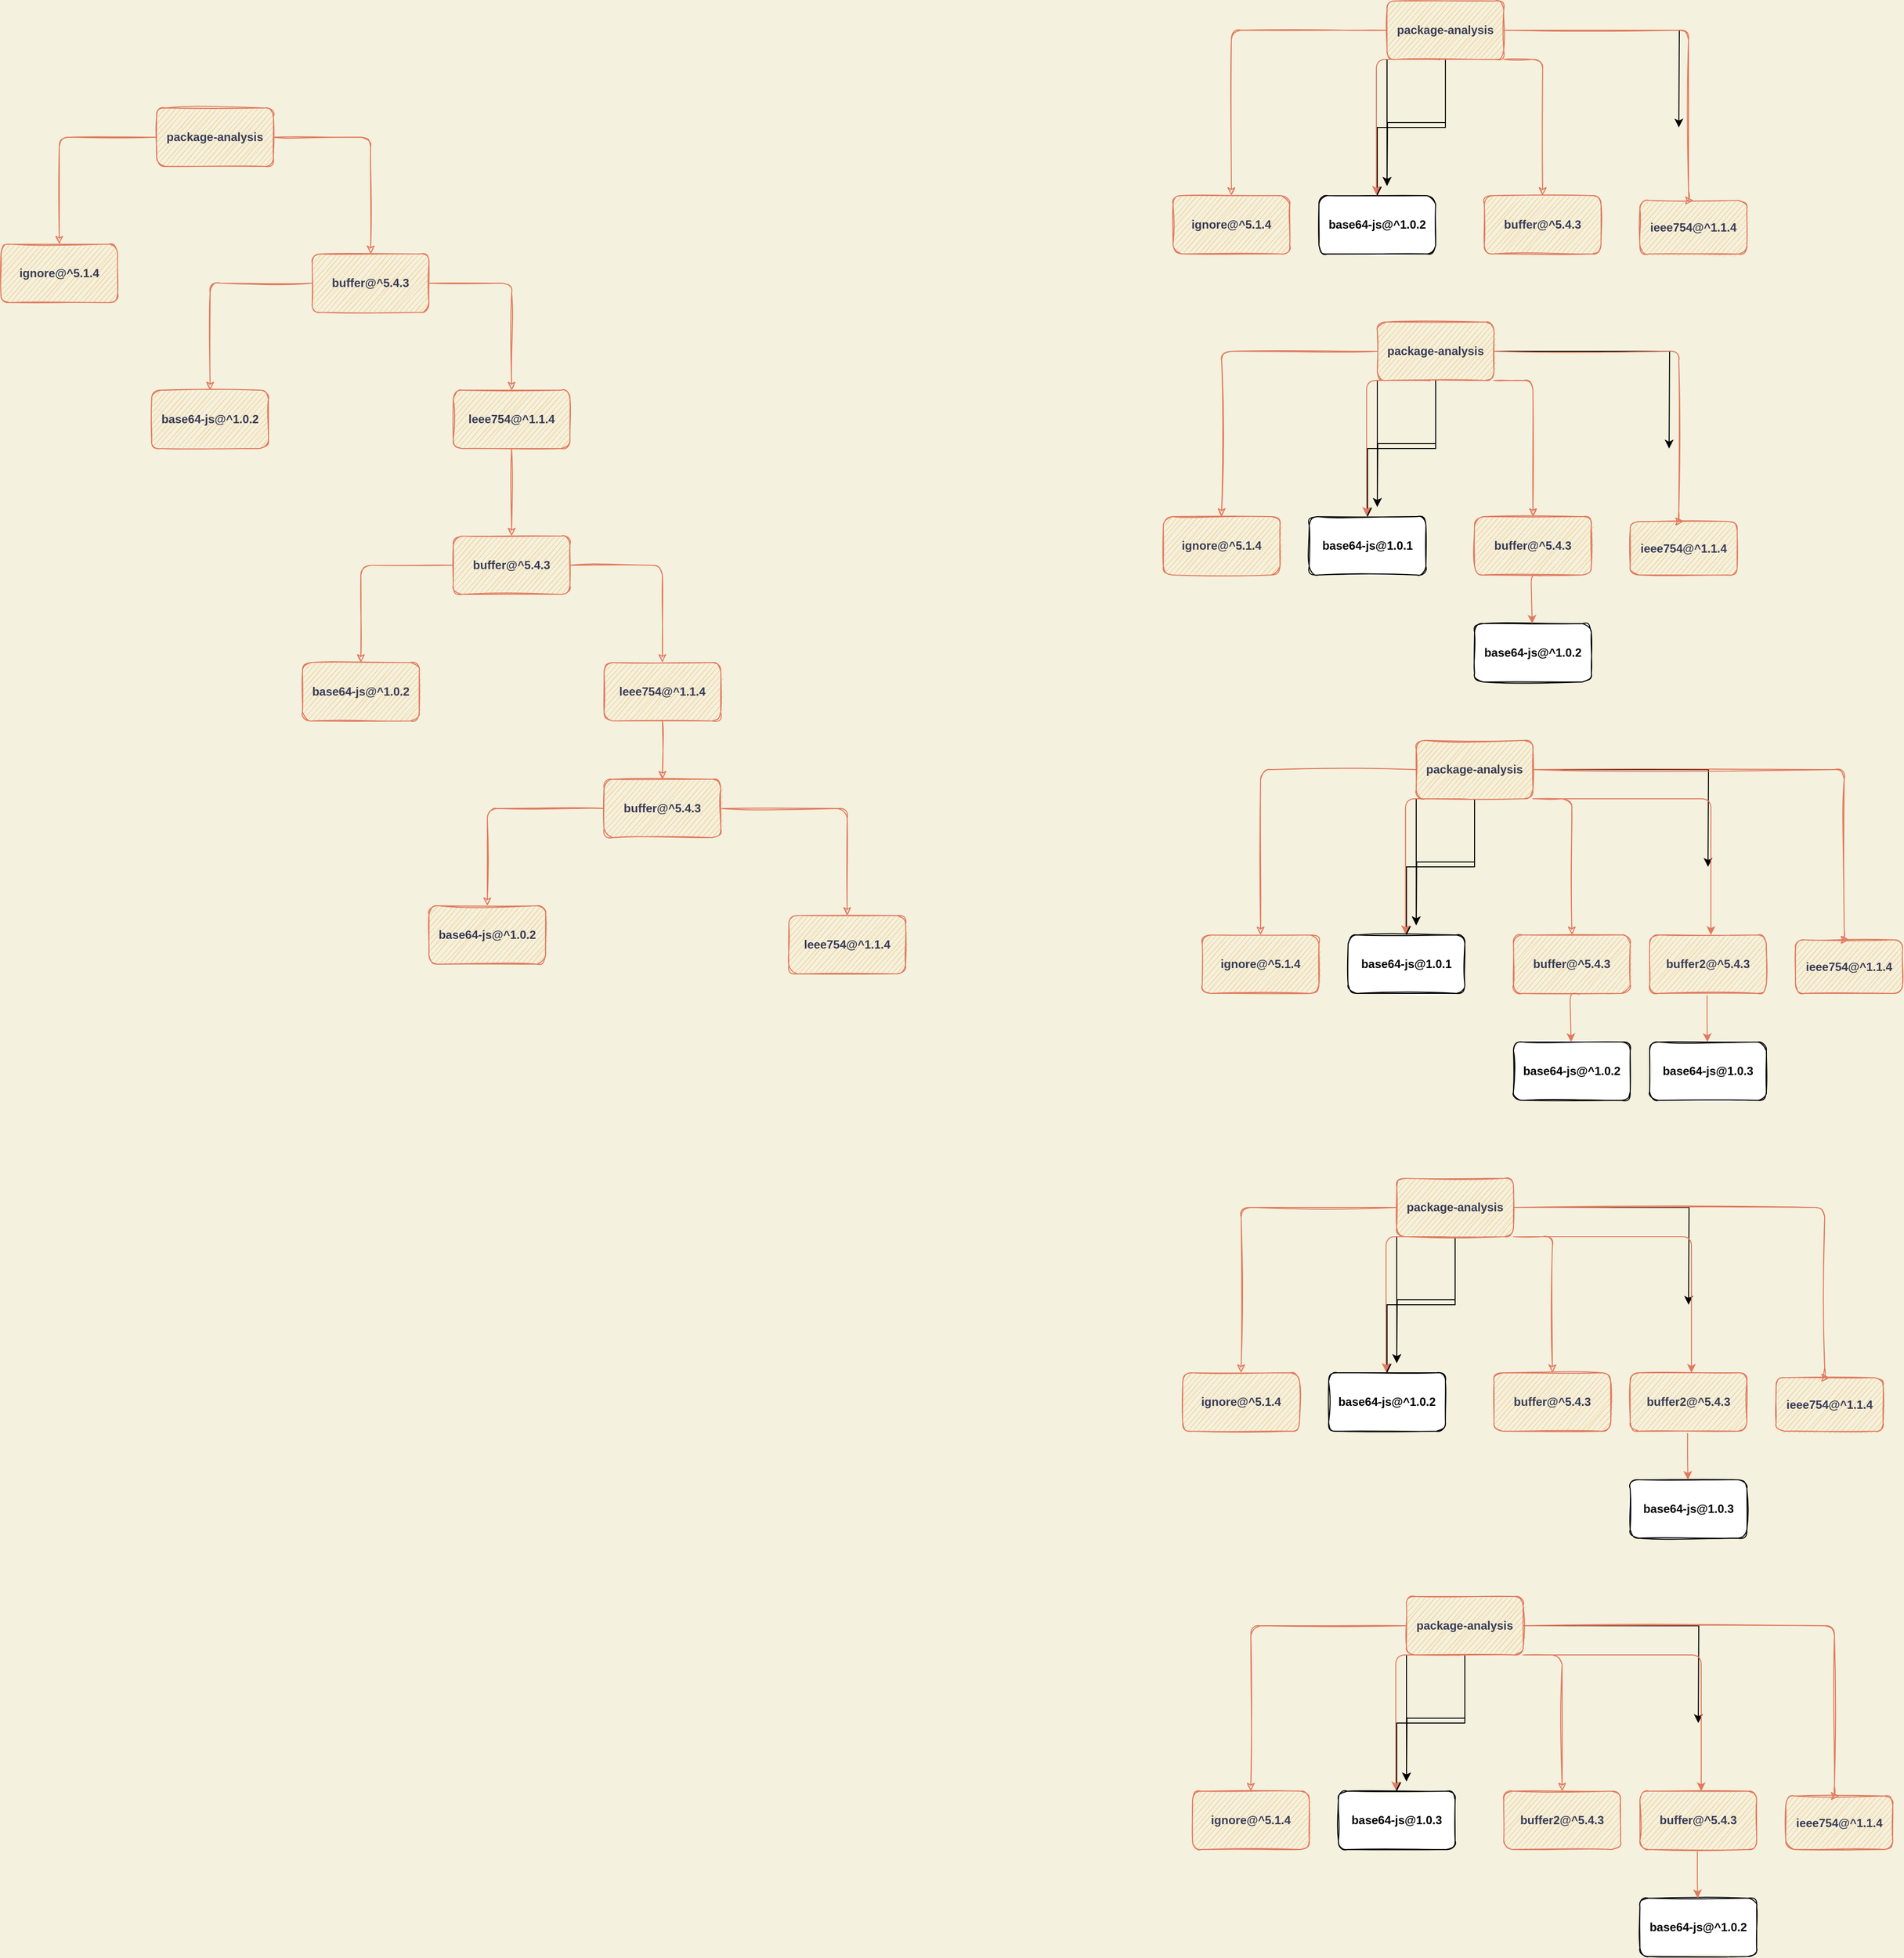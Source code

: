<mxfile>
    <diagram id="XUI0HXXx9e6iqum24-Aj" name="第 1 页">
        <mxGraphModel dx="760" dy="451" grid="1" gridSize="10" guides="1" tooltips="1" connect="0" arrows="0" fold="1" page="1" pageScale="1" pageWidth="2339" pageHeight="3300" background="#F4F1DE" math="0" shadow="0">
            <root>
                <mxCell id="0"/>
                <mxCell id="1" parent="0"/>
                <mxCell id="4" value="" style="edgeStyle=orthogonalEdgeStyle;orthogonalLoop=1;jettySize=auto;html=1;strokeColor=#E07A5F;fontColor=#393C56;labelBackgroundColor=#F4F1DE;sketch=1;fontStyle=1" parent="1" source="2" target="3" edge="1">
                    <mxGeometry relative="1" as="geometry"/>
                </mxCell>
                <mxCell id="6" value="" style="edgeStyle=orthogonalEdgeStyle;orthogonalLoop=1;jettySize=auto;html=1;strokeColor=#E07A5F;fontColor=#393C56;labelBackgroundColor=#F4F1DE;sketch=1;fontStyle=1" parent="1" source="2" target="5" edge="1">
                    <mxGeometry relative="1" as="geometry"/>
                </mxCell>
                <mxCell id="2" value="package-analysis" style="whiteSpace=wrap;html=1;fillColor=#F2CC8F;strokeColor=#E07A5F;fontColor=#393C56;sketch=1;rounded=1;fontStyle=1" parent="1" vertex="1">
                    <mxGeometry x="185" y="190" width="120" height="60" as="geometry"/>
                </mxCell>
                <mxCell id="3" value="ignore@^5.1.4" style="whiteSpace=wrap;html=1;fillColor=#F2CC8F;strokeColor=#E07A5F;fontColor=#393C56;sketch=1;rounded=1;fontStyle=1" parent="1" vertex="1">
                    <mxGeometry x="25" y="330" width="120" height="60" as="geometry"/>
                </mxCell>
                <mxCell id="11" style="edgeStyle=orthogonalEdgeStyle;orthogonalLoop=1;jettySize=auto;html=1;exitX=0;exitY=0.5;exitDx=0;exitDy=0;entryX=0.5;entryY=0;entryDx=0;entryDy=0;strokeColor=#E07A5F;fontColor=#393C56;labelBackgroundColor=#F4F1DE;sketch=1;fontStyle=1" parent="1" source="5" target="7" edge="1">
                    <mxGeometry relative="1" as="geometry"/>
                </mxCell>
                <mxCell id="12" style="edgeStyle=orthogonalEdgeStyle;orthogonalLoop=1;jettySize=auto;html=1;exitX=1;exitY=0.5;exitDx=0;exitDy=0;strokeColor=#E07A5F;fontColor=#393C56;labelBackgroundColor=#F4F1DE;sketch=1;fontStyle=1" parent="1" source="5" target="8" edge="1">
                    <mxGeometry relative="1" as="geometry"/>
                </mxCell>
                <mxCell id="5" value="buffer@^5.4.3" style="whiteSpace=wrap;html=1;fillColor=#F2CC8F;strokeColor=#E07A5F;fontColor=#393C56;sketch=1;rounded=1;fontStyle=1" parent="1" vertex="1">
                    <mxGeometry x="345" y="340" width="120" height="60" as="geometry"/>
                </mxCell>
                <mxCell id="7" value="base64-js@^1.0.2" style="whiteSpace=wrap;html=1;fillColor=#F2CC8F;strokeColor=#E07A5F;fontColor=#393C56;sketch=1;rounded=1;fontStyle=1" parent="1" vertex="1">
                    <mxGeometry x="180" y="480" width="120" height="60" as="geometry"/>
                </mxCell>
                <mxCell id="33" style="edgeStyle=orthogonalEdgeStyle;rounded=1;sketch=1;orthogonalLoop=1;jettySize=auto;html=1;exitX=0.5;exitY=1;exitDx=0;exitDy=0;entryX=0.5;entryY=0;entryDx=0;entryDy=0;fontColor=#393C56;strokeColor=#E07A5F;fillColor=#F2CC8F;fontStyle=1" parent="1" source="8" target="19" edge="1">
                    <mxGeometry relative="1" as="geometry"/>
                </mxCell>
                <mxCell id="8" value="leee754@^1.1.4" style="whiteSpace=wrap;html=1;fillColor=#F2CC8F;strokeColor=#E07A5F;fontColor=#393C56;sketch=1;rounded=1;fontStyle=1" parent="1" vertex="1">
                    <mxGeometry x="490" y="480" width="120" height="60" as="geometry"/>
                </mxCell>
                <mxCell id="17" style="edgeStyle=orthogonalEdgeStyle;orthogonalLoop=1;jettySize=auto;html=1;exitX=0;exitY=0.5;exitDx=0;exitDy=0;entryX=0.5;entryY=0;entryDx=0;entryDy=0;strokeColor=#E07A5F;fontColor=#393C56;labelBackgroundColor=#F4F1DE;sketch=1;fontStyle=1" parent="1" source="19" target="20" edge="1">
                    <mxGeometry relative="1" as="geometry"/>
                </mxCell>
                <mxCell id="18" style="edgeStyle=orthogonalEdgeStyle;orthogonalLoop=1;jettySize=auto;html=1;exitX=1;exitY=0.5;exitDx=0;exitDy=0;strokeColor=#E07A5F;fontColor=#393C56;labelBackgroundColor=#F4F1DE;sketch=1;fontStyle=1" parent="1" source="19" target="21" edge="1">
                    <mxGeometry relative="1" as="geometry"/>
                </mxCell>
                <mxCell id="19" value="buffer@^5.4.3" style="whiteSpace=wrap;html=1;fillColor=#F2CC8F;strokeColor=#E07A5F;fontColor=#393C56;sketch=1;rounded=1;fontStyle=1" parent="1" vertex="1">
                    <mxGeometry x="490" y="630" width="120" height="60" as="geometry"/>
                </mxCell>
                <mxCell id="20" value="base64-js@^1.0.2" style="whiteSpace=wrap;html=1;fillColor=#F2CC8F;strokeColor=#E07A5F;fontColor=#393C56;sketch=1;rounded=1;fontStyle=1" parent="1" vertex="1">
                    <mxGeometry x="335" y="760" width="120" height="60" as="geometry"/>
                </mxCell>
                <mxCell id="34" style="edgeStyle=orthogonalEdgeStyle;rounded=1;sketch=1;orthogonalLoop=1;jettySize=auto;html=1;exitX=0.5;exitY=1;exitDx=0;exitDy=0;entryX=0.5;entryY=0;entryDx=0;entryDy=0;fontColor=#393C56;strokeColor=#E07A5F;fillColor=#F2CC8F;fontStyle=1" parent="1" source="21" target="30" edge="1">
                    <mxGeometry relative="1" as="geometry"/>
                </mxCell>
                <mxCell id="21" value="leee754@^1.1.4" style="whiteSpace=wrap;html=1;fillColor=#F2CC8F;strokeColor=#E07A5F;fontColor=#393C56;sketch=1;rounded=1;fontStyle=1" parent="1" vertex="1">
                    <mxGeometry x="645" y="760" width="120" height="60" as="geometry"/>
                </mxCell>
                <mxCell id="28" style="edgeStyle=orthogonalEdgeStyle;orthogonalLoop=1;jettySize=auto;html=1;exitX=0;exitY=0.5;exitDx=0;exitDy=0;entryX=0.5;entryY=0;entryDx=0;entryDy=0;strokeColor=#E07A5F;fontColor=#393C56;labelBackgroundColor=#F4F1DE;sketch=1;fontStyle=1" parent="1" source="30" target="31" edge="1">
                    <mxGeometry relative="1" as="geometry"/>
                </mxCell>
                <mxCell id="29" style="edgeStyle=orthogonalEdgeStyle;orthogonalLoop=1;jettySize=auto;html=1;exitX=1;exitY=0.5;exitDx=0;exitDy=0;strokeColor=#E07A5F;fontColor=#393C56;labelBackgroundColor=#F4F1DE;sketch=1;fontStyle=1" parent="1" source="30" target="32" edge="1">
                    <mxGeometry relative="1" as="geometry"/>
                </mxCell>
                <mxCell id="30" value="buffer@^5.4.3" style="whiteSpace=wrap;html=1;fillColor=#F2CC8F;strokeColor=#E07A5F;fontColor=#393C56;sketch=1;rounded=1;fontStyle=1" parent="1" vertex="1">
                    <mxGeometry x="645" y="880" width="120" height="60" as="geometry"/>
                </mxCell>
                <mxCell id="31" value="base64-js@^1.0.2" style="whiteSpace=wrap;html=1;fillColor=#F2CC8F;strokeColor=#E07A5F;fontColor=#393C56;sketch=1;rounded=1;fontStyle=1" parent="1" vertex="1">
                    <mxGeometry x="465" y="1010" width="120" height="60" as="geometry"/>
                </mxCell>
                <mxCell id="32" value="leee754@^1.1.4" style="whiteSpace=wrap;html=1;fillColor=#F2CC8F;strokeColor=#E07A5F;fontColor=#393C56;sketch=1;rounded=1;fontStyle=1" parent="1" vertex="1">
                    <mxGeometry x="835" y="1020" width="120" height="60" as="geometry"/>
                </mxCell>
                <mxCell id="35" value="" style="edgeStyle=orthogonalEdgeStyle;orthogonalLoop=1;jettySize=auto;html=1;strokeColor=#E07A5F;fontColor=#393C56;labelBackgroundColor=#F4F1DE;sketch=1;fontStyle=1;exitX=0;exitY=0.5;exitDx=0;exitDy=0;" parent="1" source="37" target="38" edge="1">
                    <mxGeometry relative="1" as="geometry">
                        <mxPoint x="1430" y="120" as="sourcePoint"/>
                    </mxGeometry>
                </mxCell>
                <mxCell id="36" value="" style="edgeStyle=orthogonalEdgeStyle;orthogonalLoop=1;jettySize=auto;html=1;strokeColor=#E07A5F;fontColor=#393C56;labelBackgroundColor=#F4F1DE;sketch=1;fontStyle=1" parent="1" source="37" target="39" edge="1">
                    <mxGeometry relative="1" as="geometry">
                        <Array as="points">
                            <mxPoint x="1610" y="140"/>
                        </Array>
                    </mxGeometry>
                </mxCell>
                <mxCell id="42" value="" style="edgeStyle=orthogonalEdgeStyle;rounded=0;orthogonalLoop=1;jettySize=auto;html=1;" parent="1" source="37" target="41" edge="1">
                    <mxGeometry relative="1" as="geometry"/>
                </mxCell>
                <mxCell id="43" style="edgeStyle=orthogonalEdgeStyle;rounded=0;orthogonalLoop=1;jettySize=auto;html=1;" parent="1" source="37" edge="1">
                    <mxGeometry relative="1" as="geometry">
                        <mxPoint x="1450" y="270" as="targetPoint"/>
                    </mxGeometry>
                </mxCell>
                <mxCell id="44" style="edgeStyle=orthogonalEdgeStyle;rounded=0;orthogonalLoop=1;jettySize=auto;html=1;exitX=0.5;exitY=1;exitDx=0;exitDy=0;entryX=0.5;entryY=0;entryDx=0;entryDy=0;" parent="1" source="37" target="41" edge="1">
                    <mxGeometry relative="1" as="geometry"/>
                </mxCell>
                <mxCell id="45" style="edgeStyle=orthogonalEdgeStyle;rounded=0;orthogonalLoop=1;jettySize=auto;html=1;exitX=0.5;exitY=1;exitDx=0;exitDy=0;" parent="1" source="37" target="41" edge="1">
                    <mxGeometry relative="1" as="geometry"/>
                </mxCell>
                <mxCell id="46" style="edgeStyle=orthogonalEdgeStyle;rounded=0;orthogonalLoop=1;jettySize=auto;html=1;" parent="1" source="37" edge="1">
                    <mxGeometry relative="1" as="geometry">
                        <mxPoint x="1450" y="270" as="targetPoint"/>
                        <Array as="points">
                            <mxPoint x="1450" y="140"/>
                        </Array>
                    </mxGeometry>
                </mxCell>
                <mxCell id="47" style="edgeStyle=orthogonalEdgeStyle;rounded=1;orthogonalLoop=1;jettySize=auto;html=1;exitX=0.45;exitY=1.017;exitDx=0;exitDy=0;strokeColor=#E07A5F;entryX=0.492;entryY=-0.015;entryDx=0;entryDy=0;entryPerimeter=0;exitPerimeter=0;" parent="1" source="37" target="41" edge="1">
                    <mxGeometry relative="1" as="geometry">
                        <mxPoint x="1480" y="230" as="targetPoint"/>
                        <Array as="points">
                            <mxPoint x="1504" y="140"/>
                            <mxPoint x="1439" y="140"/>
                        </Array>
                    </mxGeometry>
                </mxCell>
                <mxCell id="55" style="edgeStyle=orthogonalEdgeStyle;rounded=0;orthogonalLoop=1;jettySize=auto;html=1;exitX=1;exitY=0.5;exitDx=0;exitDy=0;fontColor=#00FF80;" parent="1" source="37" edge="1">
                    <mxGeometry relative="1" as="geometry">
                        <mxPoint x="1750" y="210" as="targetPoint"/>
                    </mxGeometry>
                </mxCell>
                <mxCell id="37" value="package-analysis" style="whiteSpace=wrap;html=1;fillColor=#F2CC8F;strokeColor=#E07A5F;fontColor=#393C56;sketch=1;rounded=1;fontStyle=1" parent="1" vertex="1">
                    <mxGeometry x="1450" y="80" width="120" height="60" as="geometry"/>
                </mxCell>
                <mxCell id="38" value="ignore@^5.1.4" style="whiteSpace=wrap;html=1;fillColor=#F2CC8F;strokeColor=#E07A5F;fontColor=#393C56;sketch=1;rounded=1;fontStyle=1" parent="1" vertex="1">
                    <mxGeometry x="1230" y="280" width="120" height="60" as="geometry"/>
                </mxCell>
                <mxCell id="39" value="buffer@^5.4.3" style="whiteSpace=wrap;html=1;fillColor=#F2CC8F;strokeColor=#E07A5F;fontColor=#393C56;sketch=1;rounded=1;fontStyle=1" parent="1" vertex="1">
                    <mxGeometry x="1550" y="280" width="120" height="60" as="geometry"/>
                </mxCell>
                <mxCell id="41" value="base64-js@^1.0.2" style="whiteSpace=wrap;html=1;sketch=1;rounded=1;fontStyle=1" parent="1" vertex="1">
                    <mxGeometry x="1380" y="280" width="120" height="60" as="geometry"/>
                </mxCell>
                <mxCell id="49" value="ieee754@^1.1.4" style="whiteSpace=wrap;html=1;fillColor=#F2CC8F;strokeColor=#E07A5F;fontColor=#393C56;sketch=1;rounded=1;fontStyle=1;arcSize=16;" parent="1" vertex="1">
                    <mxGeometry x="1710" y="285" width="110" height="55" as="geometry"/>
                </mxCell>
                <mxCell id="56" value="" style="edgeStyle=orthogonalEdgeStyle;orthogonalLoop=1;jettySize=auto;html=1;strokeColor=#E07A5F;fontColor=#393C56;labelBackgroundColor=#F4F1DE;sketch=1;fontStyle=1;exitX=1;exitY=0.5;exitDx=0;exitDy=0;entryX=0.5;entryY=0;entryDx=0;entryDy=0;" parent="1" source="37" target="49" edge="1">
                    <mxGeometry relative="1" as="geometry">
                        <mxPoint x="1570" y="120" as="sourcePoint"/>
                        <mxPoint x="1300" y="290" as="targetPoint"/>
                        <Array as="points">
                            <mxPoint x="1760" y="110"/>
                            <mxPoint x="1760" y="285"/>
                        </Array>
                    </mxGeometry>
                </mxCell>
                <mxCell id="58" value="" style="edgeStyle=orthogonalEdgeStyle;orthogonalLoop=1;jettySize=auto;html=1;strokeColor=#E07A5F;fontColor=#393C56;labelBackgroundColor=#F4F1DE;sketch=1;fontStyle=1;exitX=0;exitY=0.5;exitDx=0;exitDy=0;" parent="1" source="67" target="68" edge="1">
                    <mxGeometry relative="1" as="geometry">
                        <mxPoint x="1420" y="450" as="sourcePoint"/>
                    </mxGeometry>
                </mxCell>
                <mxCell id="59" value="" style="edgeStyle=orthogonalEdgeStyle;orthogonalLoop=1;jettySize=auto;html=1;strokeColor=#E07A5F;fontColor=#393C56;labelBackgroundColor=#F4F1DE;sketch=1;fontStyle=1" parent="1" source="67" target="69" edge="1">
                    <mxGeometry relative="1" as="geometry">
                        <Array as="points">
                            <mxPoint x="1600" y="470"/>
                        </Array>
                    </mxGeometry>
                </mxCell>
                <mxCell id="60" value="" style="edgeStyle=orthogonalEdgeStyle;rounded=0;orthogonalLoop=1;jettySize=auto;html=1;" parent="1" source="67" target="70" edge="1">
                    <mxGeometry relative="1" as="geometry"/>
                </mxCell>
                <mxCell id="61" style="edgeStyle=orthogonalEdgeStyle;rounded=0;orthogonalLoop=1;jettySize=auto;html=1;" parent="1" source="67" edge="1">
                    <mxGeometry relative="1" as="geometry">
                        <mxPoint x="1440" y="600" as="targetPoint"/>
                    </mxGeometry>
                </mxCell>
                <mxCell id="62" style="edgeStyle=orthogonalEdgeStyle;rounded=0;orthogonalLoop=1;jettySize=auto;html=1;exitX=0.5;exitY=1;exitDx=0;exitDy=0;entryX=0.5;entryY=0;entryDx=0;entryDy=0;" parent="1" source="67" target="70" edge="1">
                    <mxGeometry relative="1" as="geometry"/>
                </mxCell>
                <mxCell id="63" style="edgeStyle=orthogonalEdgeStyle;rounded=0;orthogonalLoop=1;jettySize=auto;html=1;exitX=0.5;exitY=1;exitDx=0;exitDy=0;" parent="1" source="67" target="70" edge="1">
                    <mxGeometry relative="1" as="geometry"/>
                </mxCell>
                <mxCell id="64" style="edgeStyle=orthogonalEdgeStyle;rounded=0;orthogonalLoop=1;jettySize=auto;html=1;" parent="1" source="67" edge="1">
                    <mxGeometry relative="1" as="geometry">
                        <mxPoint x="1440" y="600" as="targetPoint"/>
                        <Array as="points">
                            <mxPoint x="1440" y="470"/>
                        </Array>
                    </mxGeometry>
                </mxCell>
                <mxCell id="65" style="edgeStyle=orthogonalEdgeStyle;rounded=1;orthogonalLoop=1;jettySize=auto;html=1;exitX=0.45;exitY=1.017;exitDx=0;exitDy=0;strokeColor=#E07A5F;entryX=0.492;entryY=-0.015;entryDx=0;entryDy=0;entryPerimeter=0;exitPerimeter=0;" parent="1" source="67" target="70" edge="1">
                    <mxGeometry relative="1" as="geometry">
                        <mxPoint x="1470" y="560" as="targetPoint"/>
                        <Array as="points">
                            <mxPoint x="1494" y="470"/>
                            <mxPoint x="1429" y="470"/>
                        </Array>
                    </mxGeometry>
                </mxCell>
                <mxCell id="66" style="edgeStyle=orthogonalEdgeStyle;rounded=0;orthogonalLoop=1;jettySize=auto;html=1;exitX=1;exitY=0.5;exitDx=0;exitDy=0;fontColor=#00FF80;" parent="1" source="67" edge="1">
                    <mxGeometry relative="1" as="geometry">
                        <mxPoint x="1740" y="540" as="targetPoint"/>
                    </mxGeometry>
                </mxCell>
                <mxCell id="67" value="package-analysis" style="whiteSpace=wrap;html=1;fillColor=#F2CC8F;strokeColor=#E07A5F;fontColor=#393C56;sketch=1;rounded=1;fontStyle=1" parent="1" vertex="1">
                    <mxGeometry x="1440" y="410" width="120" height="60" as="geometry"/>
                </mxCell>
                <mxCell id="68" value="ignore@^5.1.4" style="whiteSpace=wrap;html=1;fillColor=#F2CC8F;strokeColor=#E07A5F;fontColor=#393C56;sketch=1;rounded=1;fontStyle=1" parent="1" vertex="1">
                    <mxGeometry x="1220" y="610" width="120" height="60" as="geometry"/>
                </mxCell>
                <mxCell id="69" value="buffer@^5.4.3" style="whiteSpace=wrap;html=1;fillColor=#F2CC8F;strokeColor=#E07A5F;fontColor=#393C56;sketch=1;rounded=1;fontStyle=1" parent="1" vertex="1">
                    <mxGeometry x="1540" y="610" width="120" height="60" as="geometry"/>
                </mxCell>
                <mxCell id="70" value="base64-js@1.0.1" style="whiteSpace=wrap;html=1;sketch=1;rounded=1;fontStyle=1" parent="1" vertex="1">
                    <mxGeometry x="1370" y="610" width="120" height="60" as="geometry"/>
                </mxCell>
                <mxCell id="71" value="ieee754@^1.1.4" style="whiteSpace=wrap;html=1;fillColor=#F2CC8F;strokeColor=#E07A5F;fontColor=#393C56;sketch=1;rounded=1;fontStyle=1;arcSize=16;" parent="1" vertex="1">
                    <mxGeometry x="1700" y="615" width="110" height="55" as="geometry"/>
                </mxCell>
                <mxCell id="72" value="" style="edgeStyle=orthogonalEdgeStyle;orthogonalLoop=1;jettySize=auto;html=1;strokeColor=#E07A5F;fontColor=#393C56;labelBackgroundColor=#F4F1DE;sketch=1;fontStyle=1;exitX=1;exitY=0.5;exitDx=0;exitDy=0;entryX=0.5;entryY=0;entryDx=0;entryDy=0;" parent="1" source="67" target="71" edge="1">
                    <mxGeometry relative="1" as="geometry">
                        <mxPoint x="1560" y="450" as="sourcePoint"/>
                        <mxPoint x="1290" y="620" as="targetPoint"/>
                        <Array as="points">
                            <mxPoint x="1750" y="440"/>
                            <mxPoint x="1750" y="615"/>
                        </Array>
                    </mxGeometry>
                </mxCell>
                <mxCell id="73" value="base64-js@^1.0.2" style="whiteSpace=wrap;html=1;sketch=1;rounded=1;fontStyle=1" parent="1" vertex="1">
                    <mxGeometry x="1540" y="720" width="120" height="60" as="geometry"/>
                </mxCell>
                <mxCell id="74" value="" style="endArrow=classic;html=1;fontColor=#00FF80;strokeColor=#E07A5F;exitX=0.567;exitY=1.017;exitDx=0;exitDy=0;exitPerimeter=0;" parent="1" source="69" target="73" edge="1">
                    <mxGeometry width="50" height="50" relative="1" as="geometry">
                        <mxPoint x="1520" y="660" as="sourcePoint"/>
                        <mxPoint x="1570" y="610" as="targetPoint"/>
                        <Array as="points">
                            <mxPoint x="1598" y="669"/>
                        </Array>
                    </mxGeometry>
                </mxCell>
                <mxCell id="75" value="" style="edgeStyle=orthogonalEdgeStyle;orthogonalLoop=1;jettySize=auto;html=1;strokeColor=#E07A5F;fontColor=#393C56;labelBackgroundColor=#F4F1DE;sketch=1;fontStyle=1;exitX=0;exitY=0.5;exitDx=0;exitDy=0;" parent="1" source="84" target="85" edge="1">
                    <mxGeometry relative="1" as="geometry">
                        <mxPoint x="1460" y="880" as="sourcePoint"/>
                    </mxGeometry>
                </mxCell>
                <mxCell id="76" value="" style="edgeStyle=orthogonalEdgeStyle;orthogonalLoop=1;jettySize=auto;html=1;strokeColor=#E07A5F;fontColor=#393C56;labelBackgroundColor=#F4F1DE;sketch=1;fontStyle=1" parent="1" source="84" target="86" edge="1">
                    <mxGeometry relative="1" as="geometry">
                        <Array as="points">
                            <mxPoint x="1640" y="900"/>
                        </Array>
                    </mxGeometry>
                </mxCell>
                <mxCell id="77" value="" style="edgeStyle=orthogonalEdgeStyle;rounded=0;orthogonalLoop=1;jettySize=auto;html=1;" parent="1" source="84" target="87" edge="1">
                    <mxGeometry relative="1" as="geometry"/>
                </mxCell>
                <mxCell id="78" style="edgeStyle=orthogonalEdgeStyle;rounded=0;orthogonalLoop=1;jettySize=auto;html=1;" parent="1" source="84" edge="1">
                    <mxGeometry relative="1" as="geometry">
                        <mxPoint x="1480" y="1030" as="targetPoint"/>
                    </mxGeometry>
                </mxCell>
                <mxCell id="79" style="edgeStyle=orthogonalEdgeStyle;rounded=0;orthogonalLoop=1;jettySize=auto;html=1;exitX=0.5;exitY=1;exitDx=0;exitDy=0;entryX=0.5;entryY=0;entryDx=0;entryDy=0;" parent="1" source="84" target="87" edge="1">
                    <mxGeometry relative="1" as="geometry"/>
                </mxCell>
                <mxCell id="80" style="edgeStyle=orthogonalEdgeStyle;rounded=0;orthogonalLoop=1;jettySize=auto;html=1;exitX=0.5;exitY=1;exitDx=0;exitDy=0;" parent="1" source="84" target="87" edge="1">
                    <mxGeometry relative="1" as="geometry"/>
                </mxCell>
                <mxCell id="81" style="edgeStyle=orthogonalEdgeStyle;rounded=0;orthogonalLoop=1;jettySize=auto;html=1;" parent="1" source="84" edge="1">
                    <mxGeometry relative="1" as="geometry">
                        <mxPoint x="1480" y="1030" as="targetPoint"/>
                        <Array as="points">
                            <mxPoint x="1480" y="900"/>
                        </Array>
                    </mxGeometry>
                </mxCell>
                <mxCell id="82" style="edgeStyle=orthogonalEdgeStyle;rounded=1;orthogonalLoop=1;jettySize=auto;html=1;exitX=0.45;exitY=1.017;exitDx=0;exitDy=0;strokeColor=#E07A5F;entryX=0.492;entryY=-0.015;entryDx=0;entryDy=0;entryPerimeter=0;exitPerimeter=0;" parent="1" source="84" target="87" edge="1">
                    <mxGeometry relative="1" as="geometry">
                        <mxPoint x="1510" y="990" as="targetPoint"/>
                        <Array as="points">
                            <mxPoint x="1534" y="900"/>
                            <mxPoint x="1469" y="900"/>
                        </Array>
                    </mxGeometry>
                </mxCell>
                <mxCell id="83" style="edgeStyle=orthogonalEdgeStyle;rounded=0;orthogonalLoop=1;jettySize=auto;html=1;exitX=1;exitY=0.5;exitDx=0;exitDy=0;fontColor=#00FF80;" parent="1" source="84" edge="1">
                    <mxGeometry relative="1" as="geometry">
                        <mxPoint x="1780" y="970" as="targetPoint"/>
                    </mxGeometry>
                </mxCell>
                <mxCell id="84" value="package-analysis" style="whiteSpace=wrap;html=1;fillColor=#F2CC8F;strokeColor=#E07A5F;fontColor=#393C56;sketch=1;rounded=1;fontStyle=1" parent="1" vertex="1">
                    <mxGeometry x="1480" y="840" width="120" height="60" as="geometry"/>
                </mxCell>
                <mxCell id="85" value="ignore@^5.1.4" style="whiteSpace=wrap;html=1;fillColor=#F2CC8F;strokeColor=#E07A5F;fontColor=#393C56;sketch=1;rounded=1;fontStyle=1" parent="1" vertex="1">
                    <mxGeometry x="1260" y="1040" width="120" height="60" as="geometry"/>
                </mxCell>
                <mxCell id="86" value="buffer@^5.4.3" style="whiteSpace=wrap;html=1;fillColor=#F2CC8F;strokeColor=#E07A5F;fontColor=#393C56;sketch=1;rounded=1;fontStyle=1" parent="1" vertex="1">
                    <mxGeometry x="1580" y="1040" width="120" height="60" as="geometry"/>
                </mxCell>
                <mxCell id="87" value="base64-js@1.0.1" style="whiteSpace=wrap;html=1;sketch=1;rounded=1;fontStyle=1" parent="1" vertex="1">
                    <mxGeometry x="1410" y="1040" width="120" height="60" as="geometry"/>
                </mxCell>
                <mxCell id="88" value="ieee754@^1.1.4" style="whiteSpace=wrap;html=1;fillColor=#F2CC8F;strokeColor=#E07A5F;fontColor=#393C56;sketch=1;rounded=1;fontStyle=1;arcSize=16;" parent="1" vertex="1">
                    <mxGeometry x="1870" y="1045" width="110" height="55" as="geometry"/>
                </mxCell>
                <mxCell id="89" value="" style="edgeStyle=orthogonalEdgeStyle;orthogonalLoop=1;jettySize=auto;html=1;strokeColor=#E07A5F;fontColor=#393C56;labelBackgroundColor=#F4F1DE;sketch=1;fontStyle=1;exitX=1;exitY=0.5;exitDx=0;exitDy=0;entryX=0.5;entryY=0;entryDx=0;entryDy=0;" parent="1" source="84" target="88" edge="1">
                    <mxGeometry relative="1" as="geometry">
                        <mxPoint x="1600" y="880" as="sourcePoint"/>
                        <mxPoint x="1330" y="1050" as="targetPoint"/>
                        <Array as="points">
                            <mxPoint x="1920" y="870"/>
                            <mxPoint x="1920" y="1045"/>
                        </Array>
                    </mxGeometry>
                </mxCell>
                <mxCell id="90" value="base64-js@^1.0.2" style="whiteSpace=wrap;html=1;sketch=1;rounded=1;fontStyle=1" parent="1" vertex="1">
                    <mxGeometry x="1580" y="1150" width="120" height="60" as="geometry"/>
                </mxCell>
                <mxCell id="91" value="" style="endArrow=classic;html=1;fontColor=#00FF80;strokeColor=#E07A5F;exitX=0.567;exitY=1.017;exitDx=0;exitDy=0;exitPerimeter=0;" parent="1" source="86" target="90" edge="1">
                    <mxGeometry width="50" height="50" relative="1" as="geometry">
                        <mxPoint x="1560" y="1090" as="sourcePoint"/>
                        <mxPoint x="1610" y="1040" as="targetPoint"/>
                        <Array as="points">
                            <mxPoint x="1638" y="1099"/>
                        </Array>
                    </mxGeometry>
                </mxCell>
                <mxCell id="93" value="buffer2@^5.4.3" style="whiteSpace=wrap;html=1;fillColor=#F2CC8F;strokeColor=#E07A5F;fontColor=#393C56;sketch=1;rounded=1;fontStyle=1" parent="1" vertex="1">
                    <mxGeometry x="1720" y="1040" width="120" height="60" as="geometry"/>
                </mxCell>
                <mxCell id="97" value="" style="endArrow=classic;html=1;fontColor=#00FF80;strokeColor=#E07A5F;entryX=0.525;entryY=0;entryDx=0;entryDy=0;entryPerimeter=0;" parent="1" target="93" edge="1">
                    <mxGeometry width="50" height="50" relative="1" as="geometry">
                        <mxPoint x="1630" y="900" as="sourcePoint"/>
                        <mxPoint x="1790" y="940" as="targetPoint"/>
                        <Array as="points">
                            <mxPoint x="1783" y="900"/>
                        </Array>
                    </mxGeometry>
                </mxCell>
                <mxCell id="98" value="base64-js@1.0.3" style="whiteSpace=wrap;html=1;sketch=1;rounded=1;fontStyle=1" parent="1" vertex="1">
                    <mxGeometry x="1720" y="1150" width="120" height="60" as="geometry"/>
                </mxCell>
                <mxCell id="99" value="" style="endArrow=classic;html=1;fontColor=#00FF80;strokeColor=#E07A5F;exitX=0.492;exitY=1.033;exitDx=0;exitDy=0;exitPerimeter=0;" parent="1" source="93" target="98" edge="1">
                    <mxGeometry width="50" height="50" relative="1" as="geometry">
                        <mxPoint x="1730" y="1160" as="sourcePoint"/>
                        <mxPoint x="1780" y="1110" as="targetPoint"/>
                        <Array as="points">
                            <mxPoint x="1779" y="1130"/>
                        </Array>
                    </mxGeometry>
                </mxCell>
                <mxCell id="100" value="" style="edgeStyle=orthogonalEdgeStyle;orthogonalLoop=1;jettySize=auto;html=1;strokeColor=#E07A5F;fontColor=#393C56;labelBackgroundColor=#F4F1DE;sketch=1;fontStyle=1;exitX=0;exitY=0.5;exitDx=0;exitDy=0;" parent="1" source="109" target="110" edge="1">
                    <mxGeometry relative="1" as="geometry">
                        <mxPoint x="1440" y="1330" as="sourcePoint"/>
                    </mxGeometry>
                </mxCell>
                <mxCell id="101" value="" style="edgeStyle=orthogonalEdgeStyle;orthogonalLoop=1;jettySize=auto;html=1;strokeColor=#E07A5F;fontColor=#393C56;labelBackgroundColor=#F4F1DE;sketch=1;fontStyle=1" parent="1" source="109" target="111" edge="1">
                    <mxGeometry relative="1" as="geometry">
                        <Array as="points">
                            <mxPoint x="1620" y="1350"/>
                        </Array>
                    </mxGeometry>
                </mxCell>
                <mxCell id="102" value="" style="edgeStyle=orthogonalEdgeStyle;rounded=0;orthogonalLoop=1;jettySize=auto;html=1;" parent="1" source="109" target="112" edge="1">
                    <mxGeometry relative="1" as="geometry"/>
                </mxCell>
                <mxCell id="103" style="edgeStyle=orthogonalEdgeStyle;rounded=0;orthogonalLoop=1;jettySize=auto;html=1;" parent="1" source="109" edge="1">
                    <mxGeometry relative="1" as="geometry">
                        <mxPoint x="1460" y="1480" as="targetPoint"/>
                    </mxGeometry>
                </mxCell>
                <mxCell id="104" style="edgeStyle=orthogonalEdgeStyle;rounded=0;orthogonalLoop=1;jettySize=auto;html=1;exitX=0.5;exitY=1;exitDx=0;exitDy=0;entryX=0.5;entryY=0;entryDx=0;entryDy=0;" parent="1" source="109" target="112" edge="1">
                    <mxGeometry relative="1" as="geometry"/>
                </mxCell>
                <mxCell id="105" style="edgeStyle=orthogonalEdgeStyle;rounded=0;orthogonalLoop=1;jettySize=auto;html=1;exitX=0.5;exitY=1;exitDx=0;exitDy=0;" parent="1" source="109" target="112" edge="1">
                    <mxGeometry relative="1" as="geometry"/>
                </mxCell>
                <mxCell id="106" style="edgeStyle=orthogonalEdgeStyle;rounded=0;orthogonalLoop=1;jettySize=auto;html=1;" parent="1" source="109" edge="1">
                    <mxGeometry relative="1" as="geometry">
                        <mxPoint x="1460" y="1480" as="targetPoint"/>
                        <Array as="points">
                            <mxPoint x="1460" y="1350"/>
                        </Array>
                    </mxGeometry>
                </mxCell>
                <mxCell id="107" style="edgeStyle=orthogonalEdgeStyle;rounded=1;orthogonalLoop=1;jettySize=auto;html=1;exitX=0.45;exitY=1.017;exitDx=0;exitDy=0;strokeColor=#E07A5F;entryX=0.492;entryY=-0.015;entryDx=0;entryDy=0;entryPerimeter=0;exitPerimeter=0;" parent="1" source="109" target="112" edge="1">
                    <mxGeometry relative="1" as="geometry">
                        <mxPoint x="1490" y="1440" as="targetPoint"/>
                        <Array as="points">
                            <mxPoint x="1514" y="1350"/>
                            <mxPoint x="1449" y="1350"/>
                        </Array>
                    </mxGeometry>
                </mxCell>
                <mxCell id="108" style="edgeStyle=orthogonalEdgeStyle;rounded=0;orthogonalLoop=1;jettySize=auto;html=1;exitX=1;exitY=0.5;exitDx=0;exitDy=0;fontColor=#00FF80;" parent="1" source="109" edge="1">
                    <mxGeometry relative="1" as="geometry">
                        <mxPoint x="1760" y="1420" as="targetPoint"/>
                    </mxGeometry>
                </mxCell>
                <mxCell id="109" value="package-analysis" style="whiteSpace=wrap;html=1;fillColor=#F2CC8F;strokeColor=#E07A5F;fontColor=#393C56;sketch=1;rounded=1;fontStyle=1" parent="1" vertex="1">
                    <mxGeometry x="1460" y="1290" width="120" height="60" as="geometry"/>
                </mxCell>
                <mxCell id="110" value="ignore@^5.1.4" style="whiteSpace=wrap;html=1;fillColor=#F2CC8F;strokeColor=#E07A5F;fontColor=#393C56;sketch=1;rounded=1;fontStyle=1" parent="1" vertex="1">
                    <mxGeometry x="1240" y="1490" width="120" height="60" as="geometry"/>
                </mxCell>
                <mxCell id="111" value="buffer@^5.4.3" style="whiteSpace=wrap;html=1;fillColor=#F2CC8F;strokeColor=#E07A5F;fontColor=#393C56;sketch=1;rounded=1;fontStyle=1" parent="1" vertex="1">
                    <mxGeometry x="1560" y="1490" width="120" height="60" as="geometry"/>
                </mxCell>
                <mxCell id="112" value="base64-js@^1.0.2" style="whiteSpace=wrap;html=1;sketch=1;rounded=1;fontStyle=1" parent="1" vertex="1">
                    <mxGeometry x="1390" y="1490" width="120" height="60" as="geometry"/>
                </mxCell>
                <mxCell id="113" value="ieee754@^1.1.4" style="whiteSpace=wrap;html=1;fillColor=#F2CC8F;strokeColor=#E07A5F;fontColor=#393C56;sketch=1;rounded=1;fontStyle=1;arcSize=16;" parent="1" vertex="1">
                    <mxGeometry x="1850" y="1495" width="110" height="55" as="geometry"/>
                </mxCell>
                <mxCell id="114" value="" style="edgeStyle=orthogonalEdgeStyle;orthogonalLoop=1;jettySize=auto;html=1;strokeColor=#E07A5F;fontColor=#393C56;labelBackgroundColor=#F4F1DE;sketch=1;fontStyle=1;exitX=1;exitY=0.5;exitDx=0;exitDy=0;entryX=0.5;entryY=0;entryDx=0;entryDy=0;" parent="1" source="109" target="113" edge="1">
                    <mxGeometry relative="1" as="geometry">
                        <mxPoint x="1580" y="1330" as="sourcePoint"/>
                        <mxPoint x="1310" y="1500" as="targetPoint"/>
                        <Array as="points">
                            <mxPoint x="1900" y="1320"/>
                            <mxPoint x="1900" y="1495"/>
                        </Array>
                    </mxGeometry>
                </mxCell>
                <mxCell id="117" value="buffer2@^5.4.3" style="whiteSpace=wrap;html=1;fillColor=#F2CC8F;strokeColor=#E07A5F;fontColor=#393C56;sketch=1;rounded=1;fontStyle=1" parent="1" vertex="1">
                    <mxGeometry x="1700" y="1490" width="120" height="60" as="geometry"/>
                </mxCell>
                <mxCell id="118" value="" style="endArrow=classic;html=1;fontColor=#00FF80;strokeColor=#E07A5F;entryX=0.525;entryY=0;entryDx=0;entryDy=0;entryPerimeter=0;" parent="1" target="117" edge="1">
                    <mxGeometry width="50" height="50" relative="1" as="geometry">
                        <mxPoint x="1610" y="1350" as="sourcePoint"/>
                        <mxPoint x="1770" y="1390" as="targetPoint"/>
                        <Array as="points">
                            <mxPoint x="1763" y="1350"/>
                        </Array>
                    </mxGeometry>
                </mxCell>
                <mxCell id="119" value="base64-js@1.0.3" style="whiteSpace=wrap;html=1;sketch=1;rounded=1;fontStyle=1" parent="1" vertex="1">
                    <mxGeometry x="1700" y="1600" width="120" height="60" as="geometry"/>
                </mxCell>
                <mxCell id="120" value="" style="endArrow=classic;html=1;fontColor=#00FF80;strokeColor=#E07A5F;exitX=0.492;exitY=1.033;exitDx=0;exitDy=0;exitPerimeter=0;" parent="1" source="117" target="119" edge="1">
                    <mxGeometry width="50" height="50" relative="1" as="geometry">
                        <mxPoint x="1710" y="1610" as="sourcePoint"/>
                        <mxPoint x="1760" y="1560" as="targetPoint"/>
                        <Array as="points">
                            <mxPoint x="1759" y="1580"/>
                        </Array>
                    </mxGeometry>
                </mxCell>
                <mxCell id="121" value="" style="edgeStyle=orthogonalEdgeStyle;orthogonalLoop=1;jettySize=auto;html=1;strokeColor=#E07A5F;fontColor=#393C56;labelBackgroundColor=#F4F1DE;sketch=1;fontStyle=1;exitX=0;exitY=0.5;exitDx=0;exitDy=0;" parent="1" source="130" target="131" edge="1">
                    <mxGeometry relative="1" as="geometry">
                        <mxPoint x="1450" y="1760" as="sourcePoint"/>
                    </mxGeometry>
                </mxCell>
                <mxCell id="122" value="" style="edgeStyle=orthogonalEdgeStyle;orthogonalLoop=1;jettySize=auto;html=1;strokeColor=#E07A5F;fontColor=#393C56;labelBackgroundColor=#F4F1DE;sketch=1;fontStyle=1" parent="1" source="130" target="132" edge="1">
                    <mxGeometry relative="1" as="geometry">
                        <Array as="points">
                            <mxPoint x="1630" y="1780"/>
                        </Array>
                    </mxGeometry>
                </mxCell>
                <mxCell id="123" value="" style="edgeStyle=orthogonalEdgeStyle;rounded=0;orthogonalLoop=1;jettySize=auto;html=1;" parent="1" source="130" target="133" edge="1">
                    <mxGeometry relative="1" as="geometry"/>
                </mxCell>
                <mxCell id="124" style="edgeStyle=orthogonalEdgeStyle;rounded=0;orthogonalLoop=1;jettySize=auto;html=1;" parent="1" source="130" edge="1">
                    <mxGeometry relative="1" as="geometry">
                        <mxPoint x="1470" y="1910" as="targetPoint"/>
                    </mxGeometry>
                </mxCell>
                <mxCell id="125" style="edgeStyle=orthogonalEdgeStyle;rounded=0;orthogonalLoop=1;jettySize=auto;html=1;exitX=0.5;exitY=1;exitDx=0;exitDy=0;entryX=0.5;entryY=0;entryDx=0;entryDy=0;" parent="1" source="130" target="133" edge="1">
                    <mxGeometry relative="1" as="geometry"/>
                </mxCell>
                <mxCell id="126" style="edgeStyle=orthogonalEdgeStyle;rounded=0;orthogonalLoop=1;jettySize=auto;html=1;exitX=0.5;exitY=1;exitDx=0;exitDy=0;" parent="1" source="130" target="133" edge="1">
                    <mxGeometry relative="1" as="geometry"/>
                </mxCell>
                <mxCell id="127" style="edgeStyle=orthogonalEdgeStyle;rounded=0;orthogonalLoop=1;jettySize=auto;html=1;" parent="1" source="130" edge="1">
                    <mxGeometry relative="1" as="geometry">
                        <mxPoint x="1470" y="1910" as="targetPoint"/>
                        <Array as="points">
                            <mxPoint x="1470" y="1780"/>
                        </Array>
                    </mxGeometry>
                </mxCell>
                <mxCell id="128" style="edgeStyle=orthogonalEdgeStyle;rounded=1;orthogonalLoop=1;jettySize=auto;html=1;exitX=0.45;exitY=1.017;exitDx=0;exitDy=0;strokeColor=#E07A5F;entryX=0.492;entryY=-0.015;entryDx=0;entryDy=0;entryPerimeter=0;exitPerimeter=0;" parent="1" source="130" target="133" edge="1">
                    <mxGeometry relative="1" as="geometry">
                        <mxPoint x="1500" y="1870" as="targetPoint"/>
                        <Array as="points">
                            <mxPoint x="1524" y="1780"/>
                            <mxPoint x="1459" y="1780"/>
                        </Array>
                    </mxGeometry>
                </mxCell>
                <mxCell id="129" style="edgeStyle=orthogonalEdgeStyle;rounded=0;orthogonalLoop=1;jettySize=auto;html=1;exitX=1;exitY=0.5;exitDx=0;exitDy=0;fontColor=#00FF80;" parent="1" source="130" edge="1">
                    <mxGeometry relative="1" as="geometry">
                        <mxPoint x="1770" y="1850" as="targetPoint"/>
                    </mxGeometry>
                </mxCell>
                <mxCell id="130" value="package-analysis" style="whiteSpace=wrap;html=1;fillColor=#F2CC8F;strokeColor=#E07A5F;fontColor=#393C56;sketch=1;rounded=1;fontStyle=1" parent="1" vertex="1">
                    <mxGeometry x="1470" y="1720" width="120" height="60" as="geometry"/>
                </mxCell>
                <mxCell id="131" value="ignore@^5.1.4" style="whiteSpace=wrap;html=1;fillColor=#F2CC8F;strokeColor=#E07A5F;fontColor=#393C56;sketch=1;rounded=1;fontStyle=1" parent="1" vertex="1">
                    <mxGeometry x="1250" y="1920" width="120" height="60" as="geometry"/>
                </mxCell>
                <mxCell id="132" value="buffer2@^5.4.3" style="whiteSpace=wrap;html=1;fillColor=#F2CC8F;strokeColor=#E07A5F;fontColor=#393C56;sketch=1;rounded=1;fontStyle=1" parent="1" vertex="1">
                    <mxGeometry x="1570" y="1920" width="120" height="60" as="geometry"/>
                </mxCell>
                <mxCell id="133" value="base64-js@1.0.3" style="whiteSpace=wrap;html=1;sketch=1;rounded=1;fontStyle=1" parent="1" vertex="1">
                    <mxGeometry x="1400" y="1920" width="120" height="60" as="geometry"/>
                </mxCell>
                <mxCell id="134" value="ieee754@^1.1.4" style="whiteSpace=wrap;html=1;fillColor=#F2CC8F;strokeColor=#E07A5F;fontColor=#393C56;sketch=1;rounded=1;fontStyle=1;arcSize=16;" parent="1" vertex="1">
                    <mxGeometry x="1860" y="1925" width="110" height="55" as="geometry"/>
                </mxCell>
                <mxCell id="135" value="" style="edgeStyle=orthogonalEdgeStyle;orthogonalLoop=1;jettySize=auto;html=1;strokeColor=#E07A5F;fontColor=#393C56;labelBackgroundColor=#F4F1DE;sketch=1;fontStyle=1;exitX=1;exitY=0.5;exitDx=0;exitDy=0;entryX=0.5;entryY=0;entryDx=0;entryDy=0;" parent="1" source="130" target="134" edge="1">
                    <mxGeometry relative="1" as="geometry">
                        <mxPoint x="1590" y="1760" as="sourcePoint"/>
                        <mxPoint x="1320" y="1930" as="targetPoint"/>
                        <Array as="points">
                            <mxPoint x="1910" y="1750"/>
                            <mxPoint x="1910" y="1925"/>
                        </Array>
                    </mxGeometry>
                </mxCell>
                <mxCell id="136" value="buffer@^5.4.3" style="whiteSpace=wrap;html=1;fillColor=#F2CC8F;strokeColor=#E07A5F;fontColor=#393C56;sketch=1;rounded=1;fontStyle=1" parent="1" vertex="1">
                    <mxGeometry x="1710" y="1920" width="120" height="60" as="geometry"/>
                </mxCell>
                <mxCell id="137" value="" style="endArrow=classic;html=1;fontColor=#00FF80;strokeColor=#E07A5F;entryX=0.525;entryY=0;entryDx=0;entryDy=0;entryPerimeter=0;" parent="1" target="136" edge="1">
                    <mxGeometry width="50" height="50" relative="1" as="geometry">
                        <mxPoint x="1620" y="1780" as="sourcePoint"/>
                        <mxPoint x="1780" y="1820" as="targetPoint"/>
                        <Array as="points">
                            <mxPoint x="1773" y="1780"/>
                        </Array>
                    </mxGeometry>
                </mxCell>
                <mxCell id="138" value="base64-js@^1.0.2" style="whiteSpace=wrap;html=1;sketch=1;rounded=1;fontStyle=1" parent="1" vertex="1">
                    <mxGeometry x="1710" y="2030" width="120" height="60" as="geometry"/>
                </mxCell>
                <mxCell id="139" value="" style="endArrow=classic;html=1;fontColor=#00FF80;strokeColor=#E07A5F;exitX=0.492;exitY=1.033;exitDx=0;exitDy=0;exitPerimeter=0;" parent="1" source="136" target="138" edge="1">
                    <mxGeometry width="50" height="50" relative="1" as="geometry">
                        <mxPoint x="1720" y="2040" as="sourcePoint"/>
                        <mxPoint x="1770" y="1990" as="targetPoint"/>
                        <Array as="points">
                            <mxPoint x="1769" y="2010"/>
                        </Array>
                    </mxGeometry>
                </mxCell>
            </root>
        </mxGraphModel>
    </diagram>
</mxfile>
